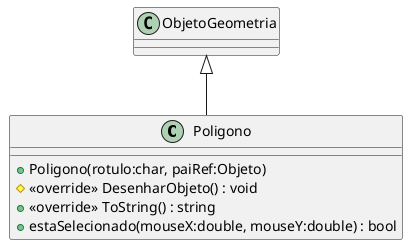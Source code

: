 @startuml
class Poligono {
    + Poligono(rotulo:char, paiRef:Objeto)
    # <<override>> DesenharObjeto() : void
    + <<override>> ToString() : string
    + estaSelecionado(mouseX:double, mouseY:double) : bool
}
ObjetoGeometria <|-- Poligono
@enduml
